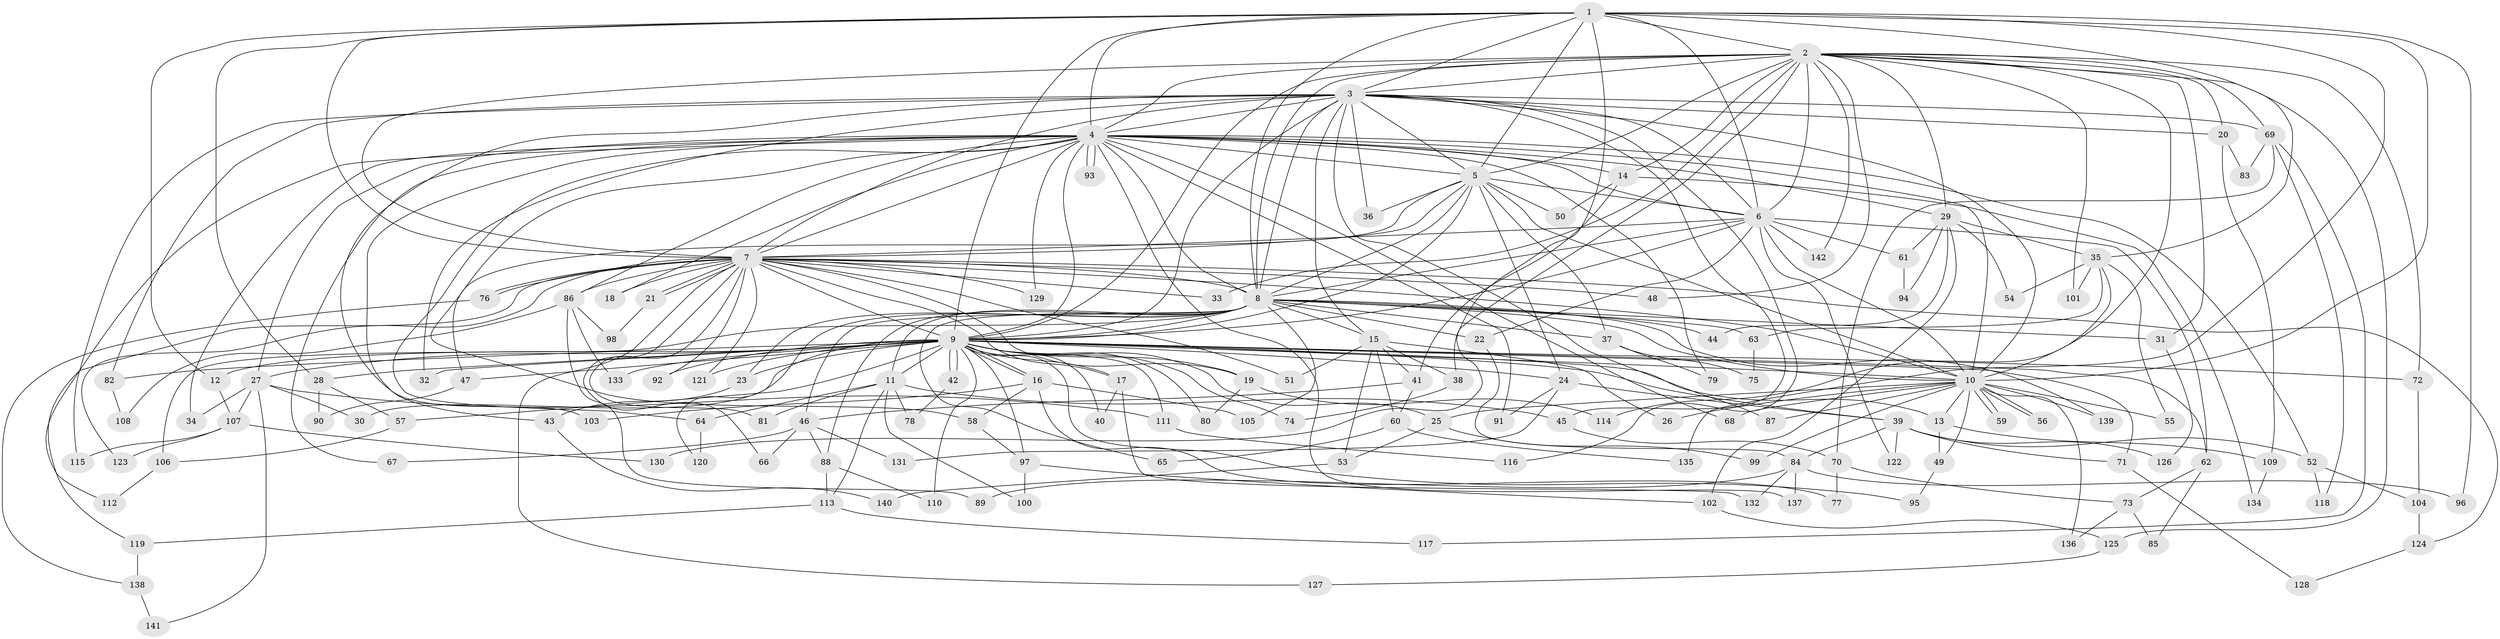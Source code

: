 // coarse degree distribution, {30: 0.00909090909090909, 18: 0.00909090909090909, 20: 0.00909090909090909, 23: 0.00909090909090909, 27: 0.00909090909090909, 25: 0.00909090909090909, 36: 0.00909090909090909, 9: 0.02727272727272727, 3: 0.18181818181818182, 4: 0.09090909090909091, 5: 0.045454545454545456, 7: 0.03636363636363636, 2: 0.4909090909090909, 6: 0.03636363636363636, 1: 0.02727272727272727}
// Generated by graph-tools (version 1.1) at 2025/41/03/06/25 10:41:35]
// undirected, 142 vertices, 309 edges
graph export_dot {
graph [start="1"]
  node [color=gray90,style=filled];
  1;
  2;
  3;
  4;
  5;
  6;
  7;
  8;
  9;
  10;
  11;
  12;
  13;
  14;
  15;
  16;
  17;
  18;
  19;
  20;
  21;
  22;
  23;
  24;
  25;
  26;
  27;
  28;
  29;
  30;
  31;
  32;
  33;
  34;
  35;
  36;
  37;
  38;
  39;
  40;
  41;
  42;
  43;
  44;
  45;
  46;
  47;
  48;
  49;
  50;
  51;
  52;
  53;
  54;
  55;
  56;
  57;
  58;
  59;
  60;
  61;
  62;
  63;
  64;
  65;
  66;
  67;
  68;
  69;
  70;
  71;
  72;
  73;
  74;
  75;
  76;
  77;
  78;
  79;
  80;
  81;
  82;
  83;
  84;
  85;
  86;
  87;
  88;
  89;
  90;
  91;
  92;
  93;
  94;
  95;
  96;
  97;
  98;
  99;
  100;
  101;
  102;
  103;
  104;
  105;
  106;
  107;
  108;
  109;
  110;
  111;
  112;
  113;
  114;
  115;
  116;
  117;
  118;
  119;
  120;
  121;
  122;
  123;
  124;
  125;
  126;
  127;
  128;
  129;
  130;
  131;
  132;
  133;
  134;
  135;
  136;
  137;
  138;
  139;
  140;
  141;
  142;
  1 -- 2;
  1 -- 3;
  1 -- 4;
  1 -- 5;
  1 -- 6;
  1 -- 7;
  1 -- 8;
  1 -- 9;
  1 -- 10;
  1 -- 12;
  1 -- 28;
  1 -- 35;
  1 -- 96;
  1 -- 130;
  1 -- 135;
  2 -- 3;
  2 -- 4;
  2 -- 5;
  2 -- 6;
  2 -- 7;
  2 -- 8;
  2 -- 9;
  2 -- 10;
  2 -- 14;
  2 -- 20;
  2 -- 29;
  2 -- 31;
  2 -- 33;
  2 -- 38;
  2 -- 48;
  2 -- 69;
  2 -- 72;
  2 -- 101;
  2 -- 125;
  2 -- 142;
  3 -- 4;
  3 -- 5;
  3 -- 6;
  3 -- 7;
  3 -- 8;
  3 -- 9;
  3 -- 10;
  3 -- 15;
  3 -- 20;
  3 -- 32;
  3 -- 36;
  3 -- 45;
  3 -- 69;
  3 -- 82;
  3 -- 87;
  3 -- 103;
  3 -- 115;
  3 -- 116;
  4 -- 5;
  4 -- 6;
  4 -- 7;
  4 -- 8;
  4 -- 9;
  4 -- 10;
  4 -- 14;
  4 -- 18;
  4 -- 27;
  4 -- 29;
  4 -- 34;
  4 -- 43;
  4 -- 52;
  4 -- 58;
  4 -- 64;
  4 -- 67;
  4 -- 68;
  4 -- 79;
  4 -- 86;
  4 -- 91;
  4 -- 93;
  4 -- 93;
  4 -- 112;
  4 -- 129;
  4 -- 137;
  5 -- 6;
  5 -- 7;
  5 -- 8;
  5 -- 9;
  5 -- 10;
  5 -- 24;
  5 -- 36;
  5 -- 37;
  5 -- 47;
  5 -- 50;
  6 -- 7;
  6 -- 8;
  6 -- 9;
  6 -- 10;
  6 -- 22;
  6 -- 61;
  6 -- 62;
  6 -- 122;
  6 -- 142;
  7 -- 8;
  7 -- 9;
  7 -- 10;
  7 -- 17;
  7 -- 18;
  7 -- 19;
  7 -- 21;
  7 -- 21;
  7 -- 33;
  7 -- 48;
  7 -- 51;
  7 -- 66;
  7 -- 76;
  7 -- 76;
  7 -- 81;
  7 -- 86;
  7 -- 92;
  7 -- 119;
  7 -- 121;
  7 -- 123;
  7 -- 124;
  7 -- 127;
  7 -- 129;
  8 -- 9;
  8 -- 10;
  8 -- 11;
  8 -- 15;
  8 -- 22;
  8 -- 23;
  8 -- 31;
  8 -- 37;
  8 -- 44;
  8 -- 46;
  8 -- 63;
  8 -- 65;
  8 -- 88;
  8 -- 105;
  8 -- 106;
  8 -- 120;
  8 -- 139;
  9 -- 10;
  9 -- 11;
  9 -- 12;
  9 -- 13;
  9 -- 16;
  9 -- 16;
  9 -- 17;
  9 -- 19;
  9 -- 23;
  9 -- 24;
  9 -- 25;
  9 -- 27;
  9 -- 28;
  9 -- 30;
  9 -- 32;
  9 -- 39;
  9 -- 40;
  9 -- 42;
  9 -- 42;
  9 -- 47;
  9 -- 57;
  9 -- 62;
  9 -- 71;
  9 -- 72;
  9 -- 74;
  9 -- 80;
  9 -- 82;
  9 -- 92;
  9 -- 95;
  9 -- 97;
  9 -- 110;
  9 -- 111;
  9 -- 121;
  9 -- 133;
  10 -- 13;
  10 -- 25;
  10 -- 26;
  10 -- 49;
  10 -- 55;
  10 -- 56;
  10 -- 56;
  10 -- 59;
  10 -- 59;
  10 -- 68;
  10 -- 87;
  10 -- 99;
  10 -- 136;
  10 -- 139;
  11 -- 45;
  11 -- 64;
  11 -- 78;
  11 -- 81;
  11 -- 100;
  11 -- 113;
  12 -- 107;
  13 -- 49;
  13 -- 109;
  14 -- 41;
  14 -- 50;
  14 -- 134;
  15 -- 26;
  15 -- 38;
  15 -- 41;
  15 -- 51;
  15 -- 53;
  15 -- 60;
  16 -- 58;
  16 -- 77;
  16 -- 103;
  16 -- 105;
  17 -- 40;
  17 -- 132;
  19 -- 80;
  19 -- 114;
  20 -- 83;
  20 -- 109;
  21 -- 98;
  22 -- 84;
  23 -- 43;
  24 -- 39;
  24 -- 91;
  24 -- 131;
  25 -- 53;
  25 -- 99;
  27 -- 30;
  27 -- 34;
  27 -- 107;
  27 -- 111;
  27 -- 141;
  28 -- 57;
  28 -- 90;
  29 -- 35;
  29 -- 44;
  29 -- 54;
  29 -- 61;
  29 -- 94;
  29 -- 102;
  31 -- 126;
  35 -- 54;
  35 -- 55;
  35 -- 63;
  35 -- 101;
  35 -- 114;
  37 -- 75;
  37 -- 79;
  38 -- 74;
  39 -- 52;
  39 -- 71;
  39 -- 84;
  39 -- 122;
  39 -- 126;
  41 -- 46;
  41 -- 60;
  42 -- 78;
  43 -- 140;
  45 -- 70;
  46 -- 66;
  46 -- 67;
  46 -- 88;
  46 -- 131;
  47 -- 90;
  49 -- 95;
  52 -- 104;
  52 -- 118;
  53 -- 140;
  57 -- 106;
  58 -- 97;
  60 -- 65;
  60 -- 135;
  61 -- 94;
  62 -- 73;
  62 -- 85;
  63 -- 75;
  64 -- 120;
  69 -- 70;
  69 -- 83;
  69 -- 117;
  69 -- 118;
  70 -- 73;
  70 -- 77;
  71 -- 128;
  72 -- 104;
  73 -- 85;
  73 -- 136;
  76 -- 138;
  82 -- 108;
  84 -- 89;
  84 -- 96;
  84 -- 132;
  84 -- 137;
  86 -- 89;
  86 -- 98;
  86 -- 108;
  86 -- 133;
  88 -- 110;
  88 -- 113;
  97 -- 100;
  97 -- 102;
  102 -- 125;
  104 -- 124;
  106 -- 112;
  107 -- 115;
  107 -- 123;
  107 -- 130;
  109 -- 134;
  111 -- 116;
  113 -- 117;
  113 -- 119;
  119 -- 138;
  124 -- 128;
  125 -- 127;
  138 -- 141;
}
